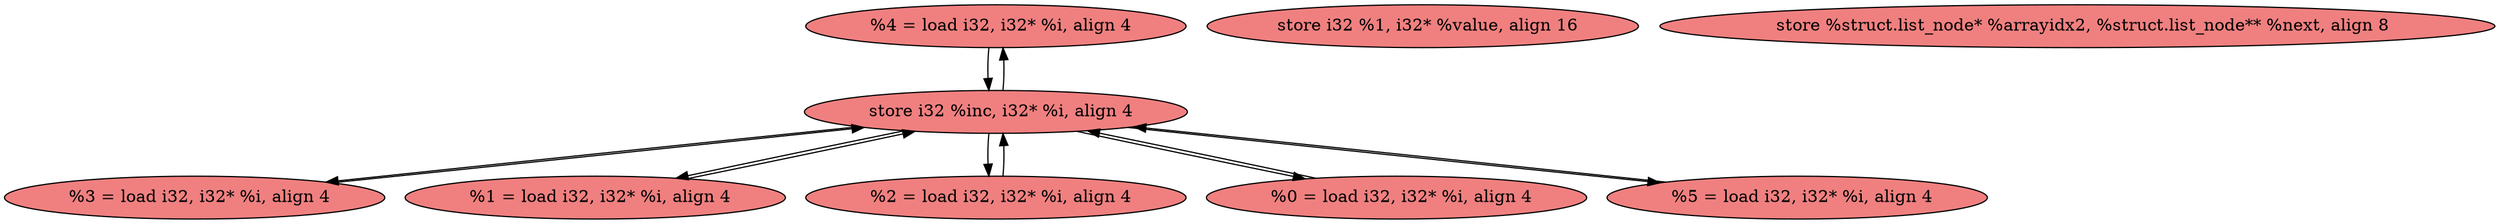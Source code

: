 
digraph G {


node326 [fillcolor=lightcoral,label="  %4 = load i32, i32* %i, align 4",shape=ellipse,style=filled ]
node325 [fillcolor=lightcoral,label="  %3 = load i32, i32* %i, align 4",shape=ellipse,style=filled ]
node319 [fillcolor=lightcoral,label="  %1 = load i32, i32* %i, align 4",shape=ellipse,style=filled ]
node318 [fillcolor=lightcoral,label="  store i32 %inc, i32* %i, align 4",shape=ellipse,style=filled ]
node321 [fillcolor=lightcoral,label="  store i32 %1, i32* %value, align 16",shape=ellipse,style=filled ]
node324 [fillcolor=lightcoral,label="  store %struct.list_node* %arrayidx2, %struct.list_node** %next, align 8",shape=ellipse,style=filled ]
node322 [fillcolor=lightcoral,label="  %2 = load i32, i32* %i, align 4",shape=ellipse,style=filled ]
node320 [fillcolor=lightcoral,label="  %0 = load i32, i32* %i, align 4",shape=ellipse,style=filled ]
node323 [fillcolor=lightcoral,label="  %5 = load i32, i32* %i, align 4",shape=ellipse,style=filled ]

node326->node318 [ ]
node318->node322 [ ]
node318->node319 [ ]
node322->node318 [ ]
node318->node326 [ ]
node318->node320 [ ]
node320->node318 [ ]
node318->node323 [ ]
node319->node318 [ ]
node323->node318 [ ]
node318->node325 [ ]
node325->node318 [ ]


}
